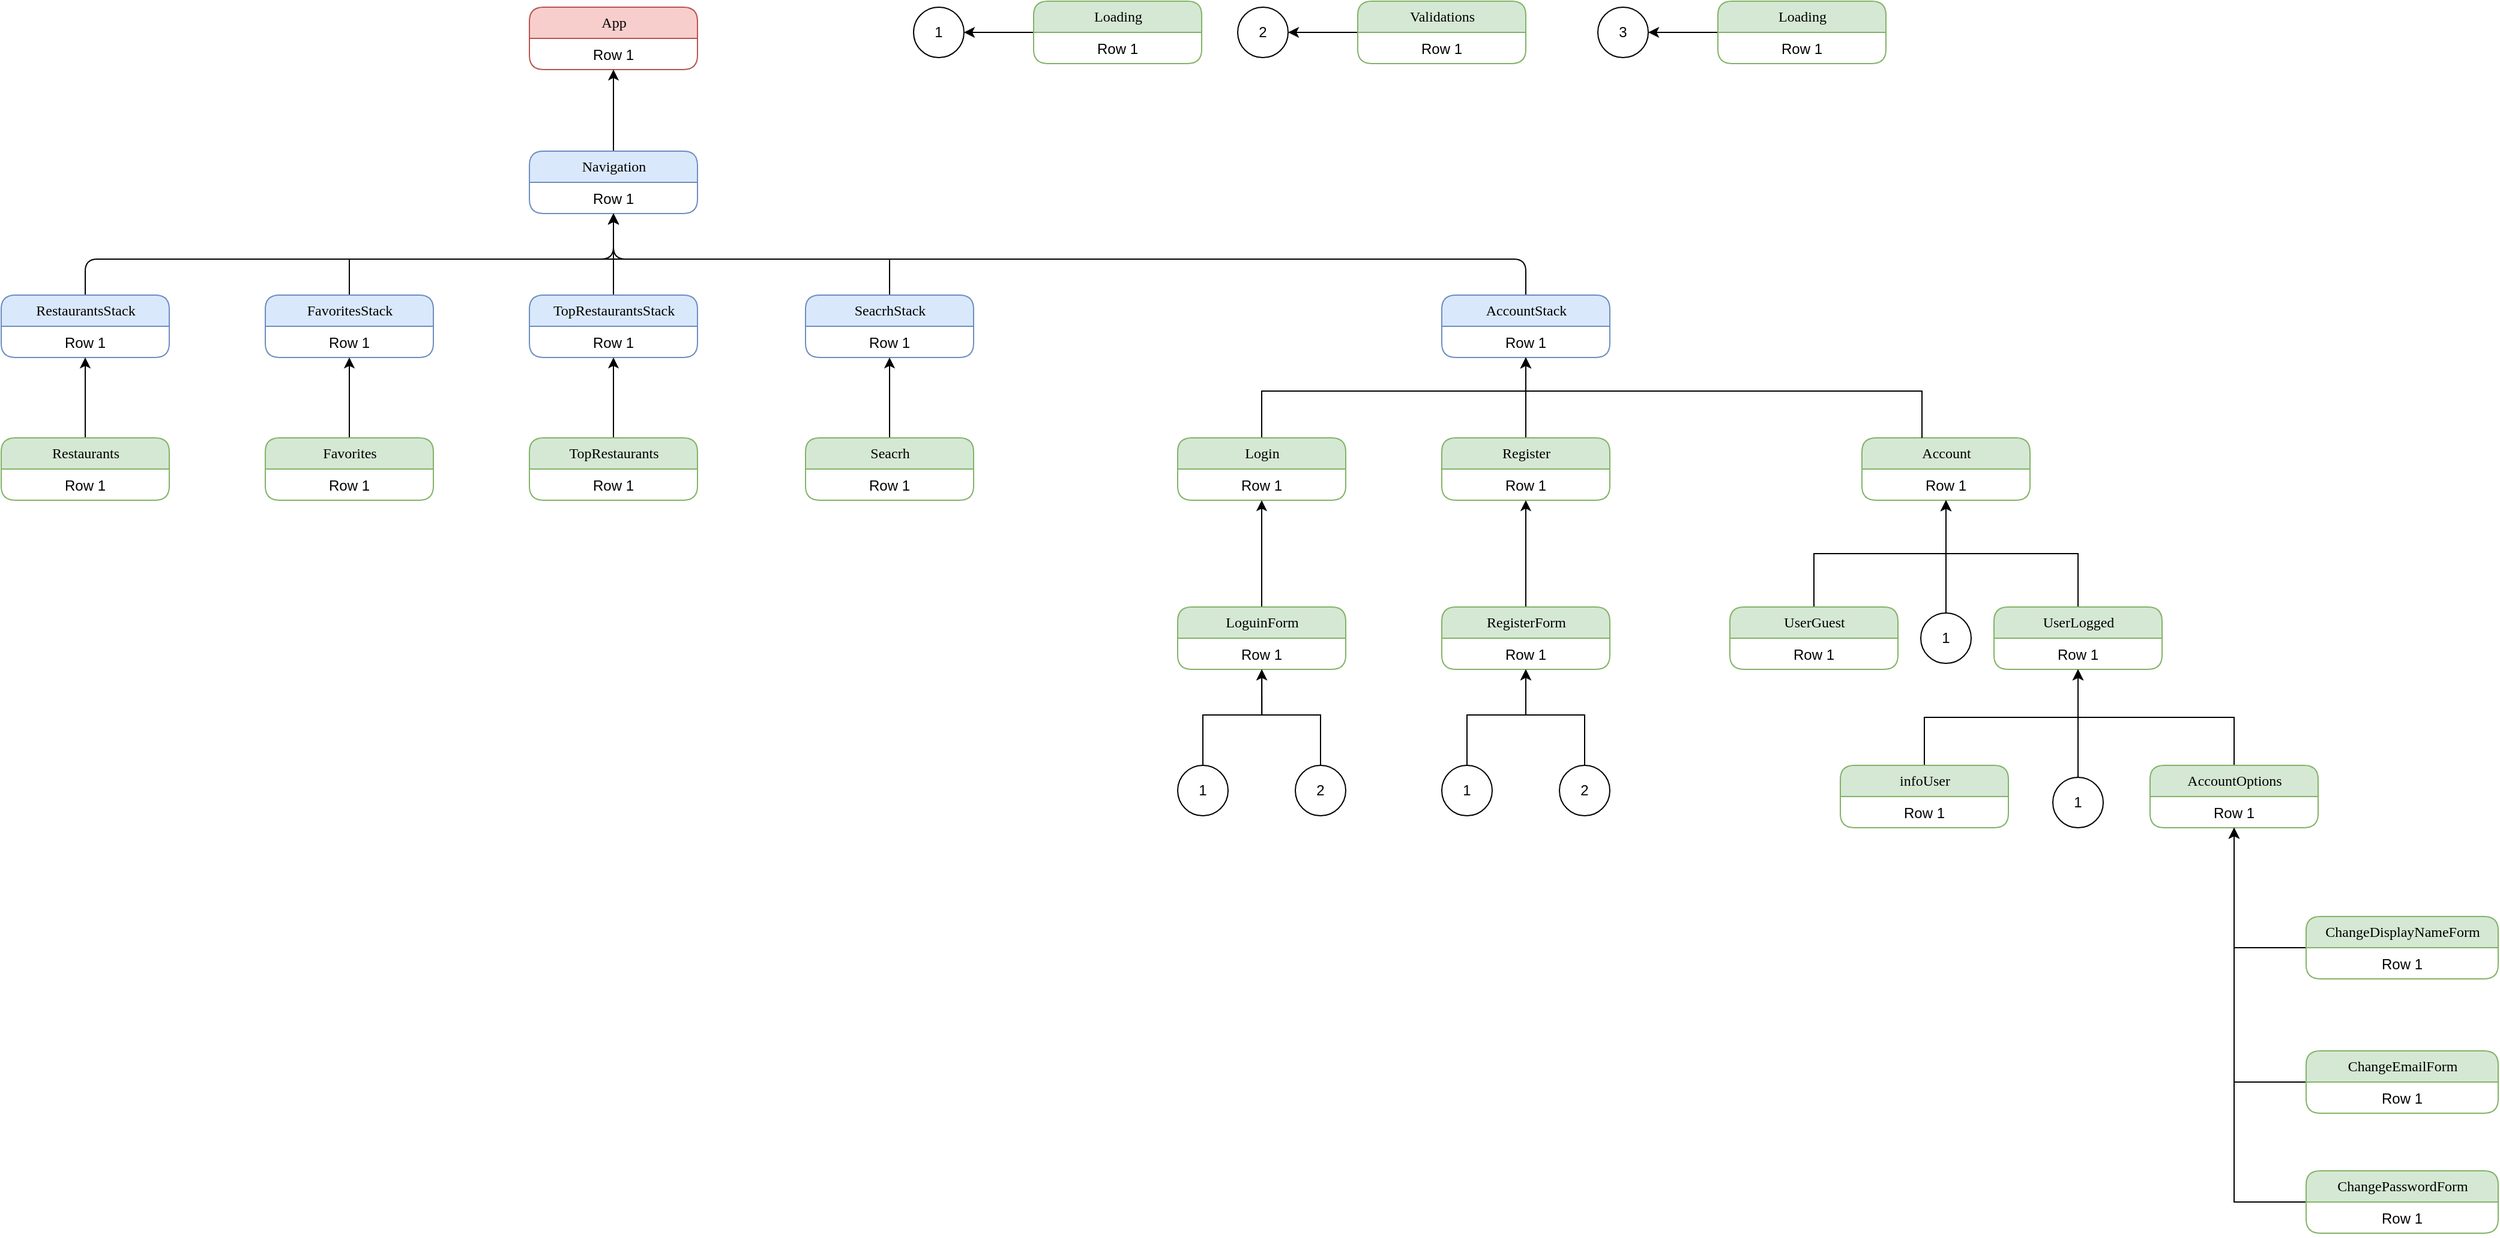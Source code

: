 <mxfile version="14.1.8" type="device"><diagram name="Page-1" id="52a04d89-c75d-2922-d76d-85b35f80e030"><mxGraphModel dx="1466" dy="658" grid="1" gridSize="10" guides="1" tooltips="1" connect="1" arrows="1" fold="1" page="1" pageScale="1" pageWidth="1100" pageHeight="850" background="#ffffff" math="0" shadow="0"><root><mxCell id="0"/><mxCell id="1" parent="0"/><mxCell id="1fdf3b25b50cf41e-1" value="App" style="swimlane;html=1;fontStyle=0;childLayout=stackLayout;horizontal=1;startSize=26;fillColor=#f8cecc;horizontalStack=0;resizeParent=1;resizeLast=0;collapsible=1;marginBottom=0;swimlaneFillColor=#ffffff;align=center;rounded=1;shadow=0;comic=0;labelBackgroundColor=none;strokeWidth=1;fontFamily=Verdana;fontSize=12;strokeColor=#b85450;" parent="1" vertex="1"><mxGeometry x="480" y="40" width="140" height="52" as="geometry"/></mxCell><mxCell id="1fdf3b25b50cf41e-2" value="Row 1" style="text;html=1;spacingLeft=4;spacingRight=4;whiteSpace=wrap;overflow=hidden;rotatable=0;points=[[0,0.5],[1,0.5]];portConstraint=eastwest;align=center;" parent="1fdf3b25b50cf41e-1" vertex="1"><mxGeometry y="26" width="140" height="26" as="geometry"/></mxCell><mxCell id="B-pVBb_a78JBuFxS4yvP-1" style="edgeStyle=orthogonalEdgeStyle;rounded=0;orthogonalLoop=1;jettySize=auto;html=1;" parent="1" source="1fdf3b25b50cf41e-7" target="1fdf3b25b50cf41e-1" edge="1"><mxGeometry relative="1" as="geometry"/></mxCell><mxCell id="1fdf3b25b50cf41e-7" value="Navigation" style="swimlane;html=1;fontStyle=0;childLayout=stackLayout;horizontal=1;startSize=26;fillColor=#dae8fc;horizontalStack=0;resizeParent=1;resizeLast=0;collapsible=1;marginBottom=0;swimlaneFillColor=#ffffff;align=center;rounded=1;shadow=0;comic=0;labelBackgroundColor=none;strokeWidth=1;fontFamily=Verdana;fontSize=12;strokeColor=#6c8ebf;" parent="1" vertex="1"><mxGeometry x="480" y="160" width="140" height="52" as="geometry"/></mxCell><mxCell id="1fdf3b25b50cf41e-8" value="Row 1" style="text;html=1;strokeColor=none;fillColor=none;spacingLeft=4;spacingRight=4;whiteSpace=wrap;overflow=hidden;rotatable=0;points=[[0,0.5],[1,0.5]];portConstraint=eastwest;align=center;" parent="1fdf3b25b50cf41e-7" vertex="1"><mxGeometry y="26" width="140" height="26" as="geometry"/></mxCell><mxCell id="B-pVBb_a78JBuFxS4yvP-14" style="edgeStyle=orthogonalEdgeStyle;rounded=1;orthogonalLoop=1;jettySize=auto;html=1;" parent="1" source="B-pVBb_a78JBuFxS4yvP-2" target="1fdf3b25b50cf41e-7" edge="1"><mxGeometry relative="1" as="geometry"><Array as="points"><mxPoint x="110" y="250"/><mxPoint x="550" y="250"/></Array></mxGeometry></mxCell><mxCell id="B-pVBb_a78JBuFxS4yvP-2" value="RestaurantsStack" style="swimlane;html=1;fontStyle=0;childLayout=stackLayout;horizontal=1;startSize=26;fillColor=#dae8fc;horizontalStack=0;resizeParent=1;resizeLast=0;collapsible=1;marginBottom=0;swimlaneFillColor=#ffffff;align=center;rounded=1;shadow=0;comic=0;labelBackgroundColor=none;strokeWidth=1;fontFamily=Verdana;fontSize=12;strokeColor=#6c8ebf;" parent="1" vertex="1"><mxGeometry x="40" y="280" width="140" height="52" as="geometry"/></mxCell><mxCell id="B-pVBb_a78JBuFxS4yvP-3" value="Row 1" style="text;html=1;strokeColor=none;fillColor=none;spacingLeft=4;spacingRight=4;whiteSpace=wrap;overflow=hidden;rotatable=0;points=[[0,0.5],[1,0.5]];portConstraint=eastwest;align=center;" parent="B-pVBb_a78JBuFxS4yvP-2" vertex="1"><mxGeometry y="26" width="140" height="26" as="geometry"/></mxCell><mxCell id="B-pVBb_a78JBuFxS4yvP-13" style="edgeStyle=orthogonalEdgeStyle;rounded=0;orthogonalLoop=1;jettySize=auto;html=1;" parent="1" source="B-pVBb_a78JBuFxS4yvP-4" target="1fdf3b25b50cf41e-7" edge="1"><mxGeometry relative="1" as="geometry"><Array as="points"><mxPoint x="330" y="250"/><mxPoint x="550" y="250"/></Array></mxGeometry></mxCell><mxCell id="B-pVBb_a78JBuFxS4yvP-4" value="FavoritesStack" style="swimlane;html=1;fontStyle=0;childLayout=stackLayout;horizontal=1;startSize=26;fillColor=#dae8fc;horizontalStack=0;resizeParent=1;resizeLast=0;collapsible=1;marginBottom=0;swimlaneFillColor=#ffffff;align=center;rounded=1;shadow=0;comic=0;labelBackgroundColor=none;strokeWidth=1;fontFamily=Verdana;fontSize=12;strokeColor=#6c8ebf;" parent="1" vertex="1"><mxGeometry x="260" y="280" width="140" height="52" as="geometry"/></mxCell><mxCell id="B-pVBb_a78JBuFxS4yvP-5" value="Row 1" style="text;html=1;strokeColor=none;fillColor=none;spacingLeft=4;spacingRight=4;whiteSpace=wrap;overflow=hidden;rotatable=0;points=[[0,0.5],[1,0.5]];portConstraint=eastwest;align=center;" parent="B-pVBb_a78JBuFxS4yvP-4" vertex="1"><mxGeometry y="26" width="140" height="26" as="geometry"/></mxCell><mxCell id="B-pVBb_a78JBuFxS4yvP-12" style="edgeStyle=orthogonalEdgeStyle;rounded=0;orthogonalLoop=1;jettySize=auto;html=1;" parent="1" source="B-pVBb_a78JBuFxS4yvP-6" target="1fdf3b25b50cf41e-7" edge="1"><mxGeometry relative="1" as="geometry"/></mxCell><mxCell id="B-pVBb_a78JBuFxS4yvP-6" value="TopRestaurantsStack" style="swimlane;html=1;fontStyle=0;childLayout=stackLayout;horizontal=1;startSize=26;fillColor=#dae8fc;horizontalStack=0;resizeParent=1;resizeLast=0;collapsible=1;marginBottom=0;swimlaneFillColor=#ffffff;align=center;rounded=1;shadow=0;comic=0;labelBackgroundColor=none;strokeWidth=1;fontFamily=Verdana;fontSize=12;strokeColor=#6c8ebf;" parent="1" vertex="1"><mxGeometry x="480" y="280" width="140" height="52" as="geometry"/></mxCell><mxCell id="B-pVBb_a78JBuFxS4yvP-7" value="Row 1" style="text;html=1;strokeColor=none;fillColor=none;spacingLeft=4;spacingRight=4;whiteSpace=wrap;overflow=hidden;rotatable=0;points=[[0,0.5],[1,0.5]];portConstraint=eastwest;align=center;" parent="B-pVBb_a78JBuFxS4yvP-6" vertex="1"><mxGeometry y="26" width="140" height="26" as="geometry"/></mxCell><mxCell id="B-pVBb_a78JBuFxS4yvP-15" style="edgeStyle=orthogonalEdgeStyle;rounded=0;orthogonalLoop=1;jettySize=auto;html=1;" parent="1" source="B-pVBb_a78JBuFxS4yvP-8" target="1fdf3b25b50cf41e-7" edge="1"><mxGeometry relative="1" as="geometry"><Array as="points"><mxPoint x="780" y="250"/><mxPoint x="550" y="250"/></Array></mxGeometry></mxCell><mxCell id="B-pVBb_a78JBuFxS4yvP-8" value="SeacrhStack" style="swimlane;html=1;fontStyle=0;childLayout=stackLayout;horizontal=1;startSize=26;fillColor=#dae8fc;horizontalStack=0;resizeParent=1;resizeLast=0;collapsible=1;marginBottom=0;swimlaneFillColor=#ffffff;align=center;rounded=1;shadow=0;comic=0;labelBackgroundColor=none;strokeWidth=1;fontFamily=Verdana;fontSize=12;strokeColor=#6c8ebf;" parent="1" vertex="1"><mxGeometry x="710" y="280" width="140" height="52" as="geometry"/></mxCell><mxCell id="B-pVBb_a78JBuFxS4yvP-9" value="Row 1" style="text;html=1;strokeColor=none;fillColor=none;spacingLeft=4;spacingRight=4;whiteSpace=wrap;overflow=hidden;rotatable=0;points=[[0,0.5],[1,0.5]];portConstraint=eastwest;align=center;" parent="B-pVBb_a78JBuFxS4yvP-8" vertex="1"><mxGeometry y="26" width="140" height="26" as="geometry"/></mxCell><mxCell id="B-pVBb_a78JBuFxS4yvP-16" style="edgeStyle=orthogonalEdgeStyle;orthogonalLoop=1;jettySize=auto;html=1;rounded=1;" parent="1" source="B-pVBb_a78JBuFxS4yvP-10" target="1fdf3b25b50cf41e-7" edge="1"><mxGeometry relative="1" as="geometry"><Array as="points"><mxPoint x="1310" y="250"/><mxPoint x="550" y="250"/></Array></mxGeometry></mxCell><mxCell id="B-pVBb_a78JBuFxS4yvP-10" value="AccountStack" style="swimlane;html=1;fontStyle=0;childLayout=stackLayout;horizontal=1;startSize=26;fillColor=#dae8fc;horizontalStack=0;resizeParent=1;resizeLast=0;collapsible=1;marginBottom=0;swimlaneFillColor=#ffffff;align=center;rounded=1;shadow=0;comic=0;labelBackgroundColor=none;strokeWidth=1;fontFamily=Verdana;fontSize=12;strokeColor=#6c8ebf;" parent="1" vertex="1"><mxGeometry x="1240" y="280" width="140" height="52" as="geometry"/></mxCell><mxCell id="B-pVBb_a78JBuFxS4yvP-11" value="Row 1" style="text;html=1;strokeColor=none;fillColor=none;spacingLeft=4;spacingRight=4;whiteSpace=wrap;overflow=hidden;rotatable=0;points=[[0,0.5],[1,0.5]];portConstraint=eastwest;align=center;" parent="B-pVBb_a78JBuFxS4yvP-10" vertex="1"><mxGeometry y="26" width="140" height="26" as="geometry"/></mxCell><mxCell id="B-pVBb_a78JBuFxS4yvP-28" style="edgeStyle=orthogonalEdgeStyle;rounded=0;orthogonalLoop=1;jettySize=auto;html=1;" parent="1" source="B-pVBb_a78JBuFxS4yvP-17" target="B-pVBb_a78JBuFxS4yvP-2" edge="1"><mxGeometry relative="1" as="geometry"/></mxCell><mxCell id="B-pVBb_a78JBuFxS4yvP-17" value="Restaurants" style="swimlane;html=1;fontStyle=0;childLayout=stackLayout;horizontal=1;startSize=26;fillColor=#d5e8d4;horizontalStack=0;resizeParent=1;resizeLast=0;collapsible=1;marginBottom=0;swimlaneFillColor=#ffffff;align=center;rounded=1;shadow=0;comic=0;labelBackgroundColor=none;strokeWidth=1;fontFamily=Verdana;fontSize=12;strokeColor=#82b366;" parent="1" vertex="1"><mxGeometry x="40" y="399" width="140" height="52" as="geometry"/></mxCell><mxCell id="B-pVBb_a78JBuFxS4yvP-18" value="Row 1" style="text;html=1;strokeColor=none;fillColor=none;spacingLeft=4;spacingRight=4;whiteSpace=wrap;overflow=hidden;rotatable=0;points=[[0,0.5],[1,0.5]];portConstraint=eastwest;align=center;" parent="B-pVBb_a78JBuFxS4yvP-17" vertex="1"><mxGeometry y="26" width="140" height="26" as="geometry"/></mxCell><mxCell id="B-pVBb_a78JBuFxS4yvP-29" style="edgeStyle=orthogonalEdgeStyle;rounded=0;orthogonalLoop=1;jettySize=auto;html=1;" parent="1" source="B-pVBb_a78JBuFxS4yvP-20" target="B-pVBb_a78JBuFxS4yvP-4" edge="1"><mxGeometry relative="1" as="geometry"/></mxCell><mxCell id="B-pVBb_a78JBuFxS4yvP-20" value="Favorites" style="swimlane;html=1;fontStyle=0;childLayout=stackLayout;horizontal=1;startSize=26;fillColor=#d5e8d4;horizontalStack=0;resizeParent=1;resizeLast=0;collapsible=1;marginBottom=0;swimlaneFillColor=#ffffff;align=center;rounded=1;shadow=0;comic=0;labelBackgroundColor=none;strokeWidth=1;fontFamily=Verdana;fontSize=12;strokeColor=#82b366;" parent="1" vertex="1"><mxGeometry x="260" y="399" width="140" height="52" as="geometry"/></mxCell><mxCell id="B-pVBb_a78JBuFxS4yvP-21" value="Row 1" style="text;html=1;strokeColor=none;fillColor=none;spacingLeft=4;spacingRight=4;whiteSpace=wrap;overflow=hidden;rotatable=0;points=[[0,0.5],[1,0.5]];portConstraint=eastwest;align=center;" parent="B-pVBb_a78JBuFxS4yvP-20" vertex="1"><mxGeometry y="26" width="140" height="26" as="geometry"/></mxCell><mxCell id="B-pVBb_a78JBuFxS4yvP-30" style="edgeStyle=orthogonalEdgeStyle;rounded=0;orthogonalLoop=1;jettySize=auto;html=1;" parent="1" source="B-pVBb_a78JBuFxS4yvP-22" target="B-pVBb_a78JBuFxS4yvP-6" edge="1"><mxGeometry relative="1" as="geometry"/></mxCell><mxCell id="B-pVBb_a78JBuFxS4yvP-22" value="TopRestaurants" style="swimlane;html=1;fontStyle=0;childLayout=stackLayout;horizontal=1;startSize=26;fillColor=#d5e8d4;horizontalStack=0;resizeParent=1;resizeLast=0;collapsible=1;marginBottom=0;swimlaneFillColor=#ffffff;align=center;rounded=1;shadow=0;comic=0;labelBackgroundColor=none;strokeWidth=1;fontFamily=Verdana;fontSize=12;strokeColor=#82b366;" parent="1" vertex="1"><mxGeometry x="480" y="399" width="140" height="52" as="geometry"/></mxCell><mxCell id="B-pVBb_a78JBuFxS4yvP-23" value="Row 1" style="text;html=1;strokeColor=none;fillColor=none;spacingLeft=4;spacingRight=4;whiteSpace=wrap;overflow=hidden;rotatable=0;points=[[0,0.5],[1,0.5]];portConstraint=eastwest;align=center;" parent="B-pVBb_a78JBuFxS4yvP-22" vertex="1"><mxGeometry y="26" width="140" height="26" as="geometry"/></mxCell><mxCell id="B-pVBb_a78JBuFxS4yvP-31" style="edgeStyle=orthogonalEdgeStyle;rounded=0;orthogonalLoop=1;jettySize=auto;html=1;" parent="1" source="B-pVBb_a78JBuFxS4yvP-24" target="B-pVBb_a78JBuFxS4yvP-8" edge="1"><mxGeometry relative="1" as="geometry"/></mxCell><mxCell id="B-pVBb_a78JBuFxS4yvP-24" value="Seacrh" style="swimlane;html=1;fontStyle=0;childLayout=stackLayout;horizontal=1;startSize=26;fillColor=#d5e8d4;horizontalStack=0;resizeParent=1;resizeLast=0;collapsible=1;marginBottom=0;swimlaneFillColor=#ffffff;align=center;rounded=1;shadow=0;comic=0;labelBackgroundColor=none;strokeWidth=1;fontFamily=Verdana;fontSize=12;strokeColor=#82b366;" parent="1" vertex="1"><mxGeometry x="710" y="399" width="140" height="52" as="geometry"/></mxCell><mxCell id="B-pVBb_a78JBuFxS4yvP-25" value="Row 1" style="text;html=1;strokeColor=none;fillColor=none;spacingLeft=4;spacingRight=4;whiteSpace=wrap;overflow=hidden;rotatable=0;points=[[0,0.5],[1,0.5]];portConstraint=eastwest;align=center;" parent="B-pVBb_a78JBuFxS4yvP-24" vertex="1"><mxGeometry y="26" width="140" height="26" as="geometry"/></mxCell><mxCell id="B-pVBb_a78JBuFxS4yvP-26" value="Account" style="swimlane;html=1;fontStyle=0;childLayout=stackLayout;horizontal=1;startSize=26;fillColor=#d5e8d4;horizontalStack=0;resizeParent=1;resizeLast=0;collapsible=1;marginBottom=0;swimlaneFillColor=#ffffff;align=center;rounded=1;shadow=0;comic=0;labelBackgroundColor=none;strokeWidth=1;fontFamily=Verdana;fontSize=12;strokeColor=#82b366;" parent="1" vertex="1"><mxGeometry x="1590" y="399" width="140" height="52" as="geometry"/></mxCell><mxCell id="B-pVBb_a78JBuFxS4yvP-27" value="Row 1" style="text;html=1;strokeColor=none;fillColor=none;spacingLeft=4;spacingRight=4;whiteSpace=wrap;overflow=hidden;rotatable=0;points=[[0,0.5],[1,0.5]];portConstraint=eastwest;align=center;" parent="B-pVBb_a78JBuFxS4yvP-26" vertex="1"><mxGeometry y="26" width="140" height="26" as="geometry"/></mxCell><mxCell id="wfebC9vGuTVQN4u_p738-6" style="edgeStyle=orthogonalEdgeStyle;rounded=0;orthogonalLoop=1;jettySize=auto;html=1;" parent="1" target="B-pVBb_a78JBuFxS4yvP-10" edge="1"><mxGeometry relative="1" as="geometry"><Array as="points"><mxPoint x="1390" y="360"/><mxPoint x="1200" y="360"/></Array><mxPoint x="1640.0" y="399" as="sourcePoint"/></mxGeometry></mxCell><mxCell id="wfebC9vGuTVQN4u_p738-12" style="edgeStyle=orthogonalEdgeStyle;rounded=0;orthogonalLoop=1;jettySize=auto;html=1;" parent="1" source="wfebC9vGuTVQN4u_p738-7" target="B-pVBb_a78JBuFxS4yvP-26" edge="1"><mxGeometry relative="1" as="geometry"/></mxCell><mxCell id="wfebC9vGuTVQN4u_p738-7" value="UserLogged" style="swimlane;html=1;fontStyle=0;childLayout=stackLayout;horizontal=1;startSize=26;fillColor=#d5e8d4;horizontalStack=0;resizeParent=1;resizeLast=0;collapsible=1;marginBottom=0;swimlaneFillColor=#ffffff;align=center;rounded=1;shadow=0;comic=0;labelBackgroundColor=none;strokeWidth=1;fontFamily=Verdana;fontSize=12;strokeColor=#82b366;" parent="1" vertex="1"><mxGeometry x="1700" y="540" width="140" height="52" as="geometry"/></mxCell><mxCell id="wfebC9vGuTVQN4u_p738-8" value="Row 1" style="text;html=1;strokeColor=none;fillColor=none;spacingLeft=4;spacingRight=4;whiteSpace=wrap;overflow=hidden;rotatable=0;points=[[0,0.5],[1,0.5]];portConstraint=eastwest;align=center;" parent="wfebC9vGuTVQN4u_p738-7" vertex="1"><mxGeometry y="26" width="140" height="26" as="geometry"/></mxCell><mxCell id="wfebC9vGuTVQN4u_p738-11" style="edgeStyle=orthogonalEdgeStyle;rounded=0;orthogonalLoop=1;jettySize=auto;html=1;" parent="1" source="wfebC9vGuTVQN4u_p738-9" target="B-pVBb_a78JBuFxS4yvP-26" edge="1"><mxGeometry relative="1" as="geometry"/></mxCell><mxCell id="wfebC9vGuTVQN4u_p738-9" value="UserGuest" style="swimlane;html=1;fontStyle=0;childLayout=stackLayout;horizontal=1;startSize=26;fillColor=#d5e8d4;horizontalStack=0;resizeParent=1;resizeLast=0;collapsible=1;marginBottom=0;swimlaneFillColor=#ffffff;align=center;rounded=1;shadow=0;comic=0;labelBackgroundColor=none;strokeWidth=1;fontFamily=Verdana;fontSize=12;strokeColor=#82b366;" parent="1" vertex="1"><mxGeometry x="1480" y="540" width="140" height="52" as="geometry"/></mxCell><mxCell id="wfebC9vGuTVQN4u_p738-10" value="Row 1" style="text;html=1;strokeColor=none;fillColor=none;spacingLeft=4;spacingRight=4;whiteSpace=wrap;overflow=hidden;rotatable=0;points=[[0,0.5],[1,0.5]];portConstraint=eastwest;align=center;" parent="wfebC9vGuTVQN4u_p738-9" vertex="1"><mxGeometry y="26" width="140" height="26" as="geometry"/></mxCell><mxCell id="wfebC9vGuTVQN4u_p738-21" style="edgeStyle=orthogonalEdgeStyle;rounded=0;orthogonalLoop=1;jettySize=auto;html=1;entryX=1;entryY=0.5;entryDx=0;entryDy=0;" parent="1" source="wfebC9vGuTVQN4u_p738-13" target="wfebC9vGuTVQN4u_p738-22" edge="1"><mxGeometry relative="1" as="geometry"><mxPoint x="860" y="66" as="targetPoint"/></mxGeometry></mxCell><mxCell id="wfebC9vGuTVQN4u_p738-13" value="Loading" style="swimlane;html=1;fontStyle=0;childLayout=stackLayout;horizontal=1;startSize=26;fillColor=#d5e8d4;horizontalStack=0;resizeParent=1;resizeLast=0;collapsible=1;marginBottom=0;swimlaneFillColor=#ffffff;align=center;rounded=1;shadow=0;comic=0;labelBackgroundColor=none;strokeWidth=1;fontFamily=Verdana;fontSize=12;strokeColor=#82b366;" parent="1" vertex="1"><mxGeometry x="900" y="35" width="140" height="52" as="geometry"/></mxCell><mxCell id="wfebC9vGuTVQN4u_p738-14" value="Row 1" style="text;html=1;strokeColor=none;fillColor=none;spacingLeft=4;spacingRight=4;whiteSpace=wrap;overflow=hidden;rotatable=0;points=[[0,0.5],[1,0.5]];portConstraint=eastwest;align=center;" parent="wfebC9vGuTVQN4u_p738-13" vertex="1"><mxGeometry y="26" width="140" height="26" as="geometry"/></mxCell><mxCell id="wfebC9vGuTVQN4u_p738-22" value="1" style="ellipse;whiteSpace=wrap;html=1;aspect=fixed;" parent="1" vertex="1"><mxGeometry x="800" y="40" width="42" height="42" as="geometry"/></mxCell><mxCell id="wfebC9vGuTVQN4u_p738-25" style="edgeStyle=orthogonalEdgeStyle;rounded=0;orthogonalLoop=1;jettySize=auto;html=1;" parent="1" source="wfebC9vGuTVQN4u_p738-24" target="B-pVBb_a78JBuFxS4yvP-26" edge="1"><mxGeometry relative="1" as="geometry"/></mxCell><mxCell id="wfebC9vGuTVQN4u_p738-24" value="1" style="ellipse;whiteSpace=wrap;html=1;aspect=fixed;" parent="1" vertex="1"><mxGeometry x="1639" y="545" width="42" height="42" as="geometry"/></mxCell><mxCell id="9mrBfJYREtJHsMtyqhtz-1" style="edgeStyle=orthogonalEdgeStyle;rounded=0;orthogonalLoop=1;jettySize=auto;html=1;entryX=1;entryY=0.5;entryDx=0;entryDy=0;" parent="1" source="9mrBfJYREtJHsMtyqhtz-2" target="9mrBfJYREtJHsMtyqhtz-4" edge="1"><mxGeometry relative="1" as="geometry"><mxPoint x="1130" y="66" as="targetPoint"/></mxGeometry></mxCell><mxCell id="9mrBfJYREtJHsMtyqhtz-2" value="Validations" style="swimlane;html=1;fontStyle=0;childLayout=stackLayout;horizontal=1;startSize=26;fillColor=#d5e8d4;horizontalStack=0;resizeParent=1;resizeLast=0;collapsible=1;marginBottom=0;swimlaneFillColor=#ffffff;align=center;rounded=1;shadow=0;comic=0;labelBackgroundColor=none;strokeWidth=1;fontFamily=Verdana;fontSize=12;strokeColor=#82b366;" parent="1" vertex="1"><mxGeometry x="1170" y="35" width="140" height="52" as="geometry"/></mxCell><mxCell id="9mrBfJYREtJHsMtyqhtz-3" value="Row 1" style="text;html=1;strokeColor=none;fillColor=none;spacingLeft=4;spacingRight=4;whiteSpace=wrap;overflow=hidden;rotatable=0;points=[[0,0.5],[1,0.5]];portConstraint=eastwest;align=center;" parent="9mrBfJYREtJHsMtyqhtz-2" vertex="1"><mxGeometry y="26" width="140" height="26" as="geometry"/></mxCell><mxCell id="9mrBfJYREtJHsMtyqhtz-4" value="2" style="ellipse;whiteSpace=wrap;html=1;aspect=fixed;" parent="1" vertex="1"><mxGeometry x="1070" y="40" width="42" height="42" as="geometry"/></mxCell><mxCell id="9mrBfJYREtJHsMtyqhtz-5" style="edgeStyle=orthogonalEdgeStyle;rounded=0;orthogonalLoop=1;jettySize=auto;html=1;entryX=1;entryY=0.5;entryDx=0;entryDy=0;" parent="1" source="9mrBfJYREtJHsMtyqhtz-6" target="9mrBfJYREtJHsMtyqhtz-8" edge="1"><mxGeometry relative="1" as="geometry"><mxPoint x="1430" y="66" as="targetPoint"/></mxGeometry></mxCell><mxCell id="9mrBfJYREtJHsMtyqhtz-6" value="Loading" style="swimlane;html=1;fontStyle=0;childLayout=stackLayout;horizontal=1;startSize=26;fillColor=#d5e8d4;horizontalStack=0;resizeParent=1;resizeLast=0;collapsible=1;marginBottom=0;swimlaneFillColor=#ffffff;align=center;rounded=1;shadow=0;comic=0;labelBackgroundColor=none;strokeWidth=1;fontFamily=Verdana;fontSize=12;strokeColor=#82b366;" parent="1" vertex="1"><mxGeometry x="1470" y="35" width="140" height="52" as="geometry"/></mxCell><mxCell id="9mrBfJYREtJHsMtyqhtz-7" value="Row 1" style="text;html=1;strokeColor=none;fillColor=none;spacingLeft=4;spacingRight=4;whiteSpace=wrap;overflow=hidden;rotatable=0;points=[[0,0.5],[1,0.5]];portConstraint=eastwest;align=center;" parent="9mrBfJYREtJHsMtyqhtz-6" vertex="1"><mxGeometry y="26" width="140" height="26" as="geometry"/></mxCell><mxCell id="9mrBfJYREtJHsMtyqhtz-8" value="3" style="ellipse;whiteSpace=wrap;html=1;aspect=fixed;" parent="1" vertex="1"><mxGeometry x="1370" y="40" width="42" height="42" as="geometry"/></mxCell><mxCell id="-z33h7caz_kSU-_rJAwF-3" style="edgeStyle=orthogonalEdgeStyle;rounded=0;orthogonalLoop=1;jettySize=auto;html=1;" parent="1" source="-z33h7caz_kSU-_rJAwF-1" target="wfebC9vGuTVQN4u_p738-7" edge="1"><mxGeometry relative="1" as="geometry"/></mxCell><mxCell id="-z33h7caz_kSU-_rJAwF-1" value="1" style="ellipse;whiteSpace=wrap;html=1;aspect=fixed;" parent="1" vertex="1"><mxGeometry x="1749" y="682" width="42" height="42" as="geometry"/></mxCell><mxCell id="-z33h7caz_kSU-_rJAwF-7" style="edgeStyle=orthogonalEdgeStyle;rounded=0;orthogonalLoop=1;jettySize=auto;html=1;" parent="1" source="-z33h7caz_kSU-_rJAwF-4" target="wfebC9vGuTVQN4u_p738-7" edge="1"><mxGeometry relative="1" as="geometry"/></mxCell><mxCell id="-z33h7caz_kSU-_rJAwF-4" value="infoUser" style="swimlane;html=1;fontStyle=0;childLayout=stackLayout;horizontal=1;startSize=26;fillColor=#d5e8d4;horizontalStack=0;resizeParent=1;resizeLast=0;collapsible=1;marginBottom=0;swimlaneFillColor=#ffffff;align=center;rounded=1;shadow=0;comic=0;labelBackgroundColor=none;strokeWidth=1;fontFamily=Verdana;fontSize=12;strokeColor=#82b366;" parent="1" vertex="1"><mxGeometry x="1572" y="672" width="140" height="52" as="geometry"/></mxCell><mxCell id="-z33h7caz_kSU-_rJAwF-5" value="Row 1" style="text;html=1;strokeColor=none;fillColor=none;spacingLeft=4;spacingRight=4;whiteSpace=wrap;overflow=hidden;rotatable=0;points=[[0,0.5],[1,0.5]];portConstraint=eastwest;align=center;" parent="-z33h7caz_kSU-_rJAwF-4" vertex="1"><mxGeometry y="26" width="140" height="26" as="geometry"/></mxCell><mxCell id="-z33h7caz_kSU-_rJAwF-10" style="edgeStyle=orthogonalEdgeStyle;rounded=0;orthogonalLoop=1;jettySize=auto;html=1;" parent="1" source="-z33h7caz_kSU-_rJAwF-8" target="wfebC9vGuTVQN4u_p738-7" edge="1"><mxGeometry relative="1" as="geometry"/></mxCell><mxCell id="-z33h7caz_kSU-_rJAwF-8" value="AccountOptions" style="swimlane;html=1;fontStyle=0;childLayout=stackLayout;horizontal=1;startSize=26;fillColor=#d5e8d4;horizontalStack=0;resizeParent=1;resizeLast=0;collapsible=1;marginBottom=0;swimlaneFillColor=#ffffff;align=center;rounded=1;shadow=0;comic=0;labelBackgroundColor=none;strokeWidth=1;fontFamily=Verdana;fontSize=12;strokeColor=#82b366;" parent="1" vertex="1"><mxGeometry x="1830" y="672" width="140" height="52" as="geometry"/></mxCell><mxCell id="-z33h7caz_kSU-_rJAwF-9" value="Row 1" style="text;html=1;strokeColor=none;fillColor=none;spacingLeft=4;spacingRight=4;whiteSpace=wrap;overflow=hidden;rotatable=0;points=[[0,0.5],[1,0.5]];portConstraint=eastwest;align=center;" parent="-z33h7caz_kSU-_rJAwF-8" vertex="1"><mxGeometry y="26" width="140" height="26" as="geometry"/></mxCell><mxCell id="-z33h7caz_kSU-_rJAwF-40" style="edgeStyle=orthogonalEdgeStyle;rounded=0;orthogonalLoop=1;jettySize=auto;html=1;" parent="1" source="-z33h7caz_kSU-_rJAwF-11" target="-z33h7caz_kSU-_rJAwF-8" edge="1"><mxGeometry relative="1" as="geometry"><Array as="points"><mxPoint x="1900" y="1036"/></Array></mxGeometry></mxCell><mxCell id="-z33h7caz_kSU-_rJAwF-11" value="ChangePasswordForm" style="swimlane;html=1;fontStyle=0;childLayout=stackLayout;horizontal=1;startSize=26;fillColor=#d5e8d4;horizontalStack=0;resizeParent=1;resizeLast=0;collapsible=1;marginBottom=0;swimlaneFillColor=#ffffff;align=center;rounded=1;shadow=0;comic=0;labelBackgroundColor=none;strokeWidth=1;fontFamily=Verdana;fontSize=12;strokeColor=#82b366;" parent="1" vertex="1"><mxGeometry x="1960" y="1010" width="160" height="52" as="geometry"/></mxCell><mxCell id="-z33h7caz_kSU-_rJAwF-12" value="Row 1" style="text;html=1;strokeColor=none;fillColor=none;spacingLeft=4;spacingRight=4;whiteSpace=wrap;overflow=hidden;rotatable=0;points=[[0,0.5],[1,0.5]];portConstraint=eastwest;align=center;" parent="-z33h7caz_kSU-_rJAwF-11" vertex="1"><mxGeometry y="26" width="160" height="26" as="geometry"/></mxCell><mxCell id="-z33h7caz_kSU-_rJAwF-39" style="edgeStyle=orthogonalEdgeStyle;rounded=0;orthogonalLoop=1;jettySize=auto;html=1;" parent="1" source="-z33h7caz_kSU-_rJAwF-13" target="-z33h7caz_kSU-_rJAwF-8" edge="1"><mxGeometry relative="1" as="geometry"><Array as="points"><mxPoint x="1900" y="936"/></Array></mxGeometry></mxCell><mxCell id="-z33h7caz_kSU-_rJAwF-13" value="ChangeEmailForm" style="swimlane;html=1;fontStyle=0;childLayout=stackLayout;horizontal=1;startSize=26;fillColor=#d5e8d4;horizontalStack=0;resizeParent=1;resizeLast=0;collapsible=1;marginBottom=0;swimlaneFillColor=#ffffff;align=center;rounded=1;shadow=0;comic=0;labelBackgroundColor=none;strokeWidth=1;fontFamily=Verdana;fontSize=12;strokeColor=#82b366;" parent="1" vertex="1"><mxGeometry x="1960" y="910" width="160" height="52" as="geometry"/></mxCell><mxCell id="-z33h7caz_kSU-_rJAwF-14" value="Row 1" style="text;html=1;strokeColor=none;fillColor=none;spacingLeft=4;spacingRight=4;whiteSpace=wrap;overflow=hidden;rotatable=0;points=[[0,0.5],[1,0.5]];portConstraint=eastwest;align=center;" parent="-z33h7caz_kSU-_rJAwF-13" vertex="1"><mxGeometry y="26" width="160" height="26" as="geometry"/></mxCell><mxCell id="-z33h7caz_kSU-_rJAwF-38" style="edgeStyle=orthogonalEdgeStyle;rounded=0;orthogonalLoop=1;jettySize=auto;html=1;" parent="1" source="-z33h7caz_kSU-_rJAwF-15" target="-z33h7caz_kSU-_rJAwF-8" edge="1"><mxGeometry relative="1" as="geometry"><Array as="points"><mxPoint x="1900" y="824"/></Array></mxGeometry></mxCell><mxCell id="-z33h7caz_kSU-_rJAwF-15" value="ChangeDisplayNameForm" style="swimlane;html=1;fontStyle=0;childLayout=stackLayout;horizontal=1;startSize=26;fillColor=#d5e8d4;horizontalStack=0;resizeParent=1;resizeLast=0;collapsible=1;marginBottom=0;swimlaneFillColor=#ffffff;align=center;rounded=1;shadow=0;comic=0;labelBackgroundColor=none;strokeWidth=1;fontFamily=Verdana;fontSize=12;strokeColor=#82b366;" parent="1" vertex="1"><mxGeometry x="1960" y="798" width="160" height="52" as="geometry"/></mxCell><mxCell id="-z33h7caz_kSU-_rJAwF-16" value="Row 1" style="text;html=1;strokeColor=none;fillColor=none;spacingLeft=4;spacingRight=4;whiteSpace=wrap;overflow=hidden;rotatable=0;points=[[0,0.5],[1,0.5]];portConstraint=eastwest;align=center;" parent="-z33h7caz_kSU-_rJAwF-15" vertex="1"><mxGeometry y="26" width="160" height="26" as="geometry"/></mxCell><mxCell id="-z33h7caz_kSU-_rJAwF-36" style="edgeStyle=orthogonalEdgeStyle;rounded=0;orthogonalLoop=1;jettySize=auto;html=1;" parent="1" source="-z33h7caz_kSU-_rJAwF-17" target="B-pVBb_a78JBuFxS4yvP-10" edge="1"><mxGeometry relative="1" as="geometry"><Array as="points"><mxPoint x="1090" y="360"/><mxPoint x="1310" y="360"/></Array></mxGeometry></mxCell><mxCell id="-z33h7caz_kSU-_rJAwF-17" value="Login" style="swimlane;html=1;fontStyle=0;childLayout=stackLayout;horizontal=1;startSize=26;fillColor=#d5e8d4;horizontalStack=0;resizeParent=1;resizeLast=0;collapsible=1;marginBottom=0;swimlaneFillColor=#ffffff;align=center;rounded=1;shadow=0;comic=0;labelBackgroundColor=none;strokeWidth=1;fontFamily=Verdana;fontSize=12;strokeColor=#82b366;" parent="1" vertex="1"><mxGeometry x="1020" y="399" width="140" height="52" as="geometry"/></mxCell><mxCell id="-z33h7caz_kSU-_rJAwF-18" value="Row 1" style="text;html=1;strokeColor=none;fillColor=none;spacingLeft=4;spacingRight=4;whiteSpace=wrap;overflow=hidden;rotatable=0;points=[[0,0.5],[1,0.5]];portConstraint=eastwest;align=center;" parent="-z33h7caz_kSU-_rJAwF-17" vertex="1"><mxGeometry y="26" width="140" height="26" as="geometry"/></mxCell><mxCell id="-z33h7caz_kSU-_rJAwF-35" style="edgeStyle=orthogonalEdgeStyle;rounded=0;orthogonalLoop=1;jettySize=auto;html=1;" parent="1" source="-z33h7caz_kSU-_rJAwF-19" target="B-pVBb_a78JBuFxS4yvP-10" edge="1"><mxGeometry relative="1" as="geometry"/></mxCell><mxCell id="-z33h7caz_kSU-_rJAwF-19" value="Register" style="swimlane;html=1;fontStyle=0;childLayout=stackLayout;horizontal=1;startSize=26;fillColor=#d5e8d4;horizontalStack=0;resizeParent=1;resizeLast=0;collapsible=1;marginBottom=0;swimlaneFillColor=#ffffff;align=center;rounded=1;shadow=0;comic=0;labelBackgroundColor=none;strokeWidth=1;fontFamily=Verdana;fontSize=12;strokeColor=#82b366;" parent="1" vertex="1"><mxGeometry x="1240" y="399" width="140" height="52" as="geometry"/></mxCell><mxCell id="-z33h7caz_kSU-_rJAwF-20" value="Row 1" style="text;html=1;strokeColor=none;fillColor=none;spacingLeft=4;spacingRight=4;whiteSpace=wrap;overflow=hidden;rotatable=0;points=[[0,0.5],[1,0.5]];portConstraint=eastwest;align=center;" parent="-z33h7caz_kSU-_rJAwF-19" vertex="1"><mxGeometry y="26" width="140" height="26" as="geometry"/></mxCell><mxCell id="-z33h7caz_kSU-_rJAwF-21" style="edgeStyle=orthogonalEdgeStyle;rounded=0;orthogonalLoop=1;jettySize=auto;html=1;" parent="1" source="-z33h7caz_kSU-_rJAwF-22" target="-z33h7caz_kSU-_rJAwF-19" edge="1"><mxGeometry relative="1" as="geometry"/></mxCell><mxCell id="-z33h7caz_kSU-_rJAwF-22" value="RegisterForm" style="swimlane;html=1;fontStyle=0;childLayout=stackLayout;horizontal=1;startSize=26;fillColor=#d5e8d4;horizontalStack=0;resizeParent=1;resizeLast=0;collapsible=1;marginBottom=0;swimlaneFillColor=#ffffff;align=center;rounded=1;shadow=0;comic=0;labelBackgroundColor=none;strokeWidth=1;fontFamily=Verdana;fontSize=12;strokeColor=#82b366;" parent="1" vertex="1"><mxGeometry x="1240" y="540" width="140" height="52" as="geometry"/></mxCell><mxCell id="-z33h7caz_kSU-_rJAwF-23" value="Row 1" style="text;html=1;strokeColor=none;fillColor=none;spacingLeft=4;spacingRight=4;whiteSpace=wrap;overflow=hidden;rotatable=0;points=[[0,0.5],[1,0.5]];portConstraint=eastwest;align=center;" parent="-z33h7caz_kSU-_rJAwF-22" vertex="1"><mxGeometry y="26" width="140" height="26" as="geometry"/></mxCell><mxCell id="-z33h7caz_kSU-_rJAwF-24" style="edgeStyle=orthogonalEdgeStyle;rounded=0;orthogonalLoop=1;jettySize=auto;html=1;" parent="1" source="-z33h7caz_kSU-_rJAwF-25" target="-z33h7caz_kSU-_rJAwF-22" edge="1"><mxGeometry relative="1" as="geometry"><Array as="points"><mxPoint x="1261" y="630"/><mxPoint x="1310" y="630"/></Array></mxGeometry></mxCell><mxCell id="-z33h7caz_kSU-_rJAwF-25" value="1" style="ellipse;whiteSpace=wrap;html=1;aspect=fixed;" parent="1" vertex="1"><mxGeometry x="1240" y="672" width="42" height="42" as="geometry"/></mxCell><mxCell id="-z33h7caz_kSU-_rJAwF-26" style="edgeStyle=orthogonalEdgeStyle;rounded=0;orthogonalLoop=1;jettySize=auto;html=1;" parent="1" source="-z33h7caz_kSU-_rJAwF-27" target="-z33h7caz_kSU-_rJAwF-22" edge="1"><mxGeometry relative="1" as="geometry"><Array as="points"><mxPoint x="1359" y="630"/><mxPoint x="1310" y="630"/></Array></mxGeometry></mxCell><mxCell id="-z33h7caz_kSU-_rJAwF-27" value="2" style="ellipse;whiteSpace=wrap;html=1;aspect=fixed;" parent="1" vertex="1"><mxGeometry x="1338" y="672" width="42" height="42" as="geometry"/></mxCell><mxCell id="-z33h7caz_kSU-_rJAwF-28" style="edgeStyle=orthogonalEdgeStyle;rounded=0;orthogonalLoop=1;jettySize=auto;html=1;" parent="1" source="-z33h7caz_kSU-_rJAwF-29" target="-z33h7caz_kSU-_rJAwF-17" edge="1"><mxGeometry relative="1" as="geometry"/></mxCell><mxCell id="-z33h7caz_kSU-_rJAwF-29" value="LoguinForm" style="swimlane;html=1;fontStyle=0;childLayout=stackLayout;horizontal=1;startSize=26;fillColor=#d5e8d4;horizontalStack=0;resizeParent=1;resizeLast=0;collapsible=1;marginBottom=0;swimlaneFillColor=#ffffff;align=center;rounded=1;shadow=0;comic=0;labelBackgroundColor=none;strokeWidth=1;fontFamily=Verdana;fontSize=12;strokeColor=#82b366;" parent="1" vertex="1"><mxGeometry x="1020" y="540" width="140" height="52" as="geometry"/></mxCell><mxCell id="-z33h7caz_kSU-_rJAwF-30" value="Row 1" style="text;html=1;strokeColor=none;fillColor=none;spacingLeft=4;spacingRight=4;whiteSpace=wrap;overflow=hidden;rotatable=0;points=[[0,0.5],[1,0.5]];portConstraint=eastwest;align=center;" parent="-z33h7caz_kSU-_rJAwF-29" vertex="1"><mxGeometry y="26" width="140" height="26" as="geometry"/></mxCell><mxCell id="-z33h7caz_kSU-_rJAwF-31" style="edgeStyle=orthogonalEdgeStyle;rounded=0;orthogonalLoop=1;jettySize=auto;html=1;" parent="1" source="-z33h7caz_kSU-_rJAwF-32" edge="1"><mxGeometry relative="1" as="geometry"><mxPoint x="1090.059" y="592" as="targetPoint"/><Array as="points"><mxPoint x="1041" y="630"/><mxPoint x="1090" y="630"/></Array></mxGeometry></mxCell><mxCell id="-z33h7caz_kSU-_rJAwF-32" value="1" style="ellipse;whiteSpace=wrap;html=1;aspect=fixed;" parent="1" vertex="1"><mxGeometry x="1020" y="672" width="42" height="42" as="geometry"/></mxCell><mxCell id="-z33h7caz_kSU-_rJAwF-33" style="edgeStyle=orthogonalEdgeStyle;rounded=0;orthogonalLoop=1;jettySize=auto;html=1;" parent="1" source="-z33h7caz_kSU-_rJAwF-34" edge="1"><mxGeometry relative="1" as="geometry"><mxPoint x="1090.059" y="592" as="targetPoint"/><Array as="points"><mxPoint x="1139" y="630"/><mxPoint x="1090" y="630"/></Array></mxGeometry></mxCell><mxCell id="-z33h7caz_kSU-_rJAwF-34" value="2" style="ellipse;whiteSpace=wrap;html=1;aspect=fixed;" parent="1" vertex="1"><mxGeometry x="1118" y="672" width="42" height="42" as="geometry"/></mxCell></root></mxGraphModel></diagram></mxfile>